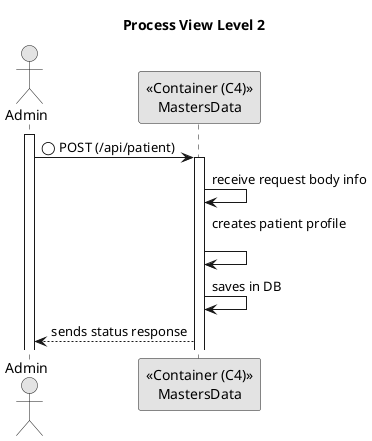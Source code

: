 @startuml
skinparam monochrome true
skinparam packageStyle rectangle
skinparam shadowing false

title Process View Level 2
actor Admin

participant "«Container (C4)»\nMastersData" as MastersData

activate Admin
Admin -> MastersData: ◯ POST (/api/patient)
activate MastersData
MastersData -> MastersData: receive request body info
MastersData -> MastersData: creates patient profile\n 
MastersData -> MastersData:  saves in DB
MastersData --> Admin: sends status response

@enduml
